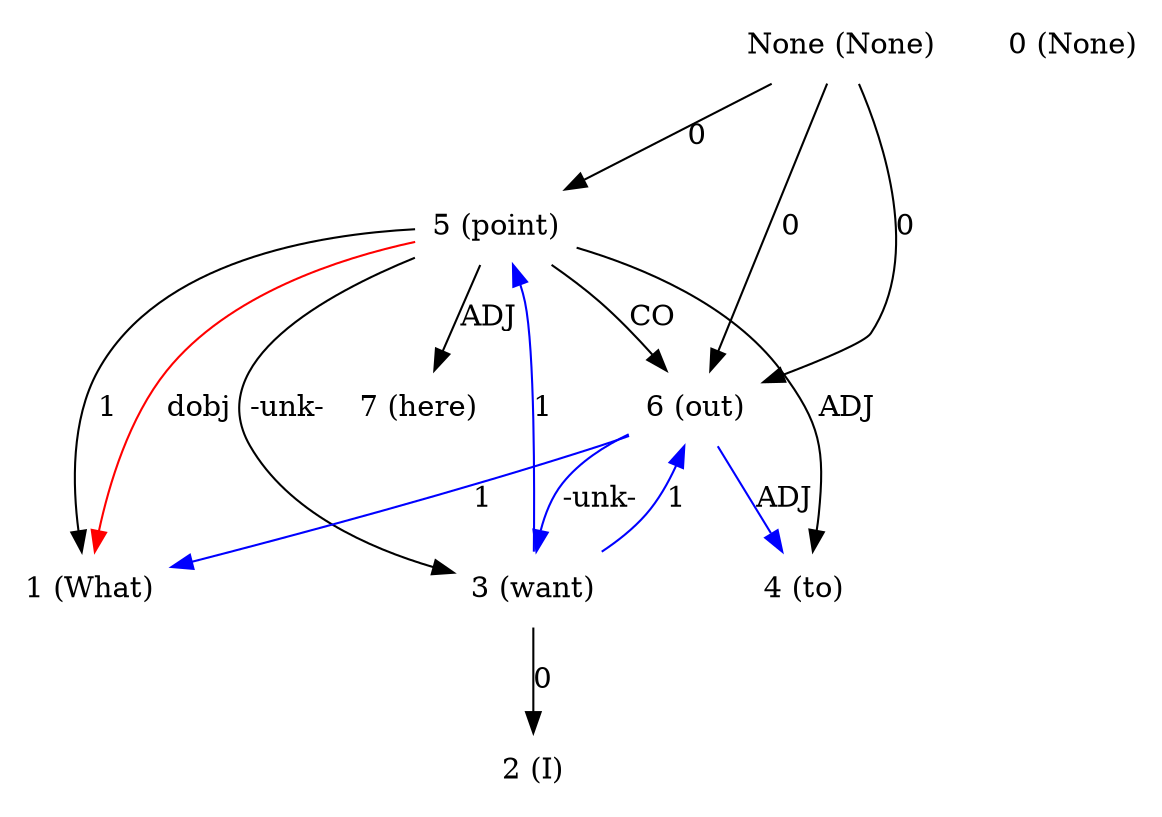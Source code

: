 digraph G{
edge [dir=forward]
node [shape=plaintext]

None [label="None (None)"]
None -> 5 [label="0"]
None -> 6 [label="0"]
None [label="None (None)"]
None -> 6 [label="0"]
0 [label="0 (None)"]
1 [label="1 (What)"]
5 -> 1 [label="dobj", color="red"]
2 [label="2 (I)"]
3 [label="3 (want)"]
3 -> 5 [label="1", color="blue"]
3 -> 6 [label="1", color="blue"]
3 -> 2 [label="0"]
4 [label="4 (to)"]
5 [label="5 (point)"]
5 -> 1 [label="1"]
5 -> 3 [label="-unk-"]
5 -> 6 [label="CO"]
5 -> 4 [label="ADJ"]
5 -> 7 [label="ADJ"]
6 [label="6 (out)"]
6 -> 1 [label="1", color="blue"]
6 -> 3 [label="-unk-", color="blue"]
6 -> 4 [label="ADJ", color="blue"]
7 [label="7 (here)"]
}
